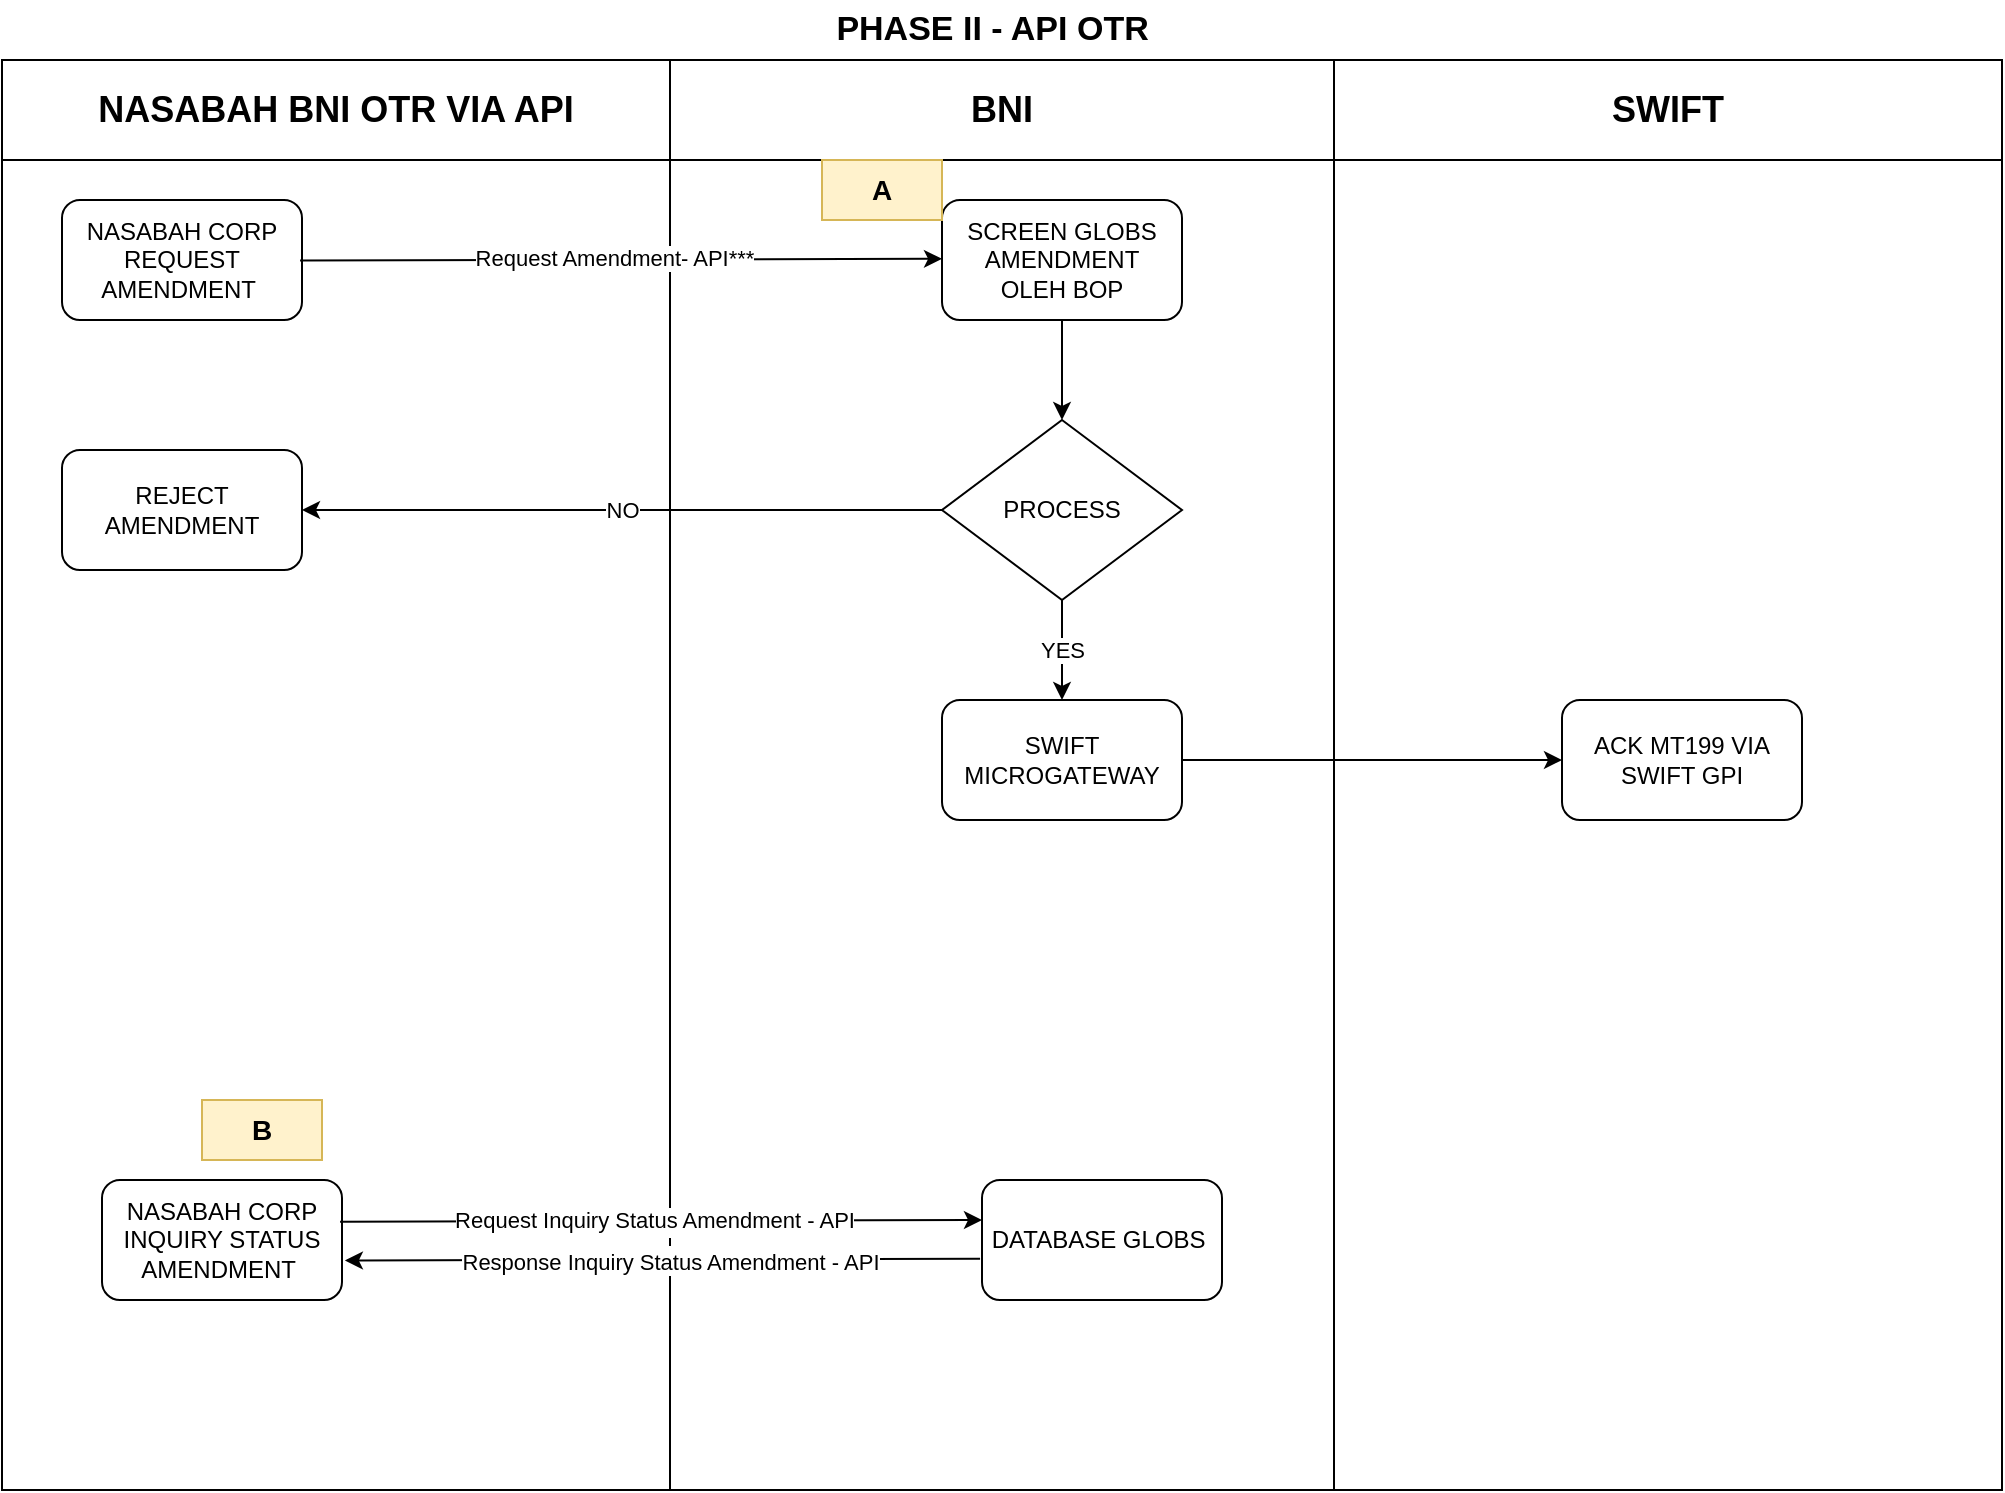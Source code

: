 <mxfile version="21.7.2" type="github" pages="3">
  <diagram name="PHASE II - Amendment" id="E37tBvJ80JCpPtoq74Aa">
    <mxGraphModel dx="1354" dy="615" grid="1" gridSize="10" guides="1" tooltips="1" connect="1" arrows="1" fold="1" page="1" pageScale="1" pageWidth="1100" pageHeight="850" math="0" shadow="0">
      <root>
        <mxCell id="0" />
        <mxCell id="1" parent="0" />
        <mxCell id="RbiX2F6qqKsrs33V3Rfr-31" value="" style="shape=table;startSize=0;container=1;collapsible=0;childLayout=tableLayout;" parent="1" vertex="1">
          <mxGeometry x="40" y="30" width="1000" height="715" as="geometry" />
        </mxCell>
        <mxCell id="RbiX2F6qqKsrs33V3Rfr-32" value="" style="shape=tableRow;horizontal=0;startSize=0;swimlaneHead=0;swimlaneBody=0;strokeColor=inherit;top=0;left=0;bottom=0;right=0;collapsible=0;dropTarget=0;fillColor=none;points=[[0,0.5],[1,0.5]];portConstraint=eastwest;" parent="RbiX2F6qqKsrs33V3Rfr-31" vertex="1">
          <mxGeometry width="1000" height="50" as="geometry" />
        </mxCell>
        <mxCell id="RbiX2F6qqKsrs33V3Rfr-33" value="NASABAH BNI OTR VIA API" style="shape=partialRectangle;html=1;whiteSpace=wrap;connectable=0;strokeColor=inherit;overflow=hidden;fillColor=none;top=0;left=0;bottom=0;right=0;pointerEvents=1;fontSize=18;fontStyle=1" parent="RbiX2F6qqKsrs33V3Rfr-32" vertex="1">
          <mxGeometry width="334" height="50" as="geometry">
            <mxRectangle width="334" height="50" as="alternateBounds" />
          </mxGeometry>
        </mxCell>
        <mxCell id="RbiX2F6qqKsrs33V3Rfr-34" value="BNI" style="shape=partialRectangle;html=1;whiteSpace=wrap;connectable=0;strokeColor=inherit;overflow=hidden;fillColor=none;top=0;left=0;bottom=0;right=0;pointerEvents=1;fontSize=18;fontStyle=1" parent="RbiX2F6qqKsrs33V3Rfr-32" vertex="1">
          <mxGeometry x="334" width="332" height="50" as="geometry">
            <mxRectangle width="332" height="50" as="alternateBounds" />
          </mxGeometry>
        </mxCell>
        <mxCell id="RbiX2F6qqKsrs33V3Rfr-35" value="SWIFT" style="shape=partialRectangle;html=1;whiteSpace=wrap;connectable=0;strokeColor=inherit;overflow=hidden;fillColor=none;top=0;left=0;bottom=0;right=0;pointerEvents=1;fontSize=18;fontStyle=1" parent="RbiX2F6qqKsrs33V3Rfr-32" vertex="1">
          <mxGeometry x="666" width="334" height="50" as="geometry">
            <mxRectangle width="334" height="50" as="alternateBounds" />
          </mxGeometry>
        </mxCell>
        <mxCell id="RbiX2F6qqKsrs33V3Rfr-36" value="" style="shape=tableRow;horizontal=0;startSize=0;swimlaneHead=0;swimlaneBody=0;strokeColor=inherit;top=0;left=0;bottom=0;right=0;collapsible=0;dropTarget=0;fillColor=none;points=[[0,0.5],[1,0.5]];portConstraint=eastwest;" parent="RbiX2F6qqKsrs33V3Rfr-31" vertex="1">
          <mxGeometry y="50" width="1000" height="665" as="geometry" />
        </mxCell>
        <mxCell id="RbiX2F6qqKsrs33V3Rfr-37" value="" style="shape=partialRectangle;html=1;whiteSpace=wrap;connectable=0;strokeColor=inherit;overflow=hidden;fillColor=none;top=0;left=0;bottom=0;right=0;pointerEvents=1;" parent="RbiX2F6qqKsrs33V3Rfr-36" vertex="1">
          <mxGeometry width="334" height="665" as="geometry">
            <mxRectangle width="334" height="665" as="alternateBounds" />
          </mxGeometry>
        </mxCell>
        <mxCell id="RbiX2F6qqKsrs33V3Rfr-38" value="" style="shape=partialRectangle;html=1;whiteSpace=wrap;connectable=0;strokeColor=inherit;overflow=hidden;fillColor=none;top=0;left=0;bottom=0;right=0;pointerEvents=1;" parent="RbiX2F6qqKsrs33V3Rfr-36" vertex="1">
          <mxGeometry x="334" width="332" height="665" as="geometry">
            <mxRectangle width="332" height="665" as="alternateBounds" />
          </mxGeometry>
        </mxCell>
        <mxCell id="RbiX2F6qqKsrs33V3Rfr-39" value="" style="shape=partialRectangle;html=1;whiteSpace=wrap;connectable=0;strokeColor=inherit;overflow=hidden;fillColor=none;top=0;left=0;bottom=0;right=0;pointerEvents=1;" parent="RbiX2F6qqKsrs33V3Rfr-36" vertex="1">
          <mxGeometry x="666" width="334" height="665" as="geometry">
            <mxRectangle width="334" height="665" as="alternateBounds" />
          </mxGeometry>
        </mxCell>
        <mxCell id="RbiX2F6qqKsrs33V3Rfr-40" value="&lt;font style=&quot;font-size: 17px;&quot;&gt;&lt;b&gt;PHASE II - API OTR&amp;nbsp;&amp;nbsp;&lt;/b&gt;&lt;/font&gt;" style="text;html=1;strokeColor=none;fillColor=none;align=center;verticalAlign=middle;whiteSpace=wrap;rounded=0;" parent="1" vertex="1">
          <mxGeometry x="50" width="980" height="30" as="geometry" />
        </mxCell>
        <mxCell id="RbiX2F6qqKsrs33V3Rfr-41" value="NASABAH CORP REQUEST AMENDMENT&amp;nbsp;" style="rounded=1;whiteSpace=wrap;html=1;" parent="1" vertex="1">
          <mxGeometry x="70" y="100" width="120" height="60" as="geometry" />
        </mxCell>
        <mxCell id="RbiX2F6qqKsrs33V3Rfr-42" value="SCREEN GLOBS AMENDMENT&lt;br&gt;OLEH BOP" style="rounded=1;whiteSpace=wrap;html=1;" parent="1" vertex="1">
          <mxGeometry x="510" y="100" width="120" height="60" as="geometry" />
        </mxCell>
        <mxCell id="RbiX2F6qqKsrs33V3Rfr-43" value="SWIFT MICROGATEWAY" style="rounded=1;whiteSpace=wrap;html=1;" parent="1" vertex="1">
          <mxGeometry x="510" y="350" width="120" height="60" as="geometry" />
        </mxCell>
        <mxCell id="RbiX2F6qqKsrs33V3Rfr-51" value="" style="endArrow=classic;html=1;rounded=0;exitX=1.011;exitY=0.353;exitDx=0;exitDy=0;exitPerimeter=0;entryX=0.019;entryY=0.338;entryDx=0;entryDy=0;entryPerimeter=0;" parent="1" edge="1">
          <mxGeometry relative="1" as="geometry">
            <mxPoint x="189.04" y="130.31" as="sourcePoint" />
            <mxPoint x="510" y="129.41" as="targetPoint" />
            <Array as="points" />
          </mxGeometry>
        </mxCell>
        <mxCell id="RbiX2F6qqKsrs33V3Rfr-52" value="Label" style="edgeLabel;resizable=0;html=1;align=center;verticalAlign=middle;" parent="RbiX2F6qqKsrs33V3Rfr-51" connectable="0" vertex="1">
          <mxGeometry relative="1" as="geometry" />
        </mxCell>
        <mxCell id="RbiX2F6qqKsrs33V3Rfr-54" value="Text" style="edgeLabel;html=1;align=center;verticalAlign=middle;resizable=0;points=[];" parent="RbiX2F6qqKsrs33V3Rfr-51" vertex="1" connectable="0">
          <mxGeometry x="-0.037" relative="1" as="geometry">
            <mxPoint as="offset" />
          </mxGeometry>
        </mxCell>
        <mxCell id="RbiX2F6qqKsrs33V3Rfr-55" value="Text" style="edgeLabel;html=1;align=center;verticalAlign=middle;resizable=0;points=[];" parent="RbiX2F6qqKsrs33V3Rfr-51" vertex="1" connectable="0">
          <mxGeometry x="0.012" y="-1" relative="1" as="geometry">
            <mxPoint as="offset" />
          </mxGeometry>
        </mxCell>
        <mxCell id="RbiX2F6qqKsrs33V3Rfr-56" value="Request Amendment- API***" style="edgeLabel;html=1;align=center;verticalAlign=middle;resizable=0;points=[];" parent="RbiX2F6qqKsrs33V3Rfr-51" vertex="1" connectable="0">
          <mxGeometry x="-0.023" y="1" relative="1" as="geometry">
            <mxPoint as="offset" />
          </mxGeometry>
        </mxCell>
        <mxCell id="RbiX2F6qqKsrs33V3Rfr-64" value="&lt;span style=&quot;font-size: 14px;&quot;&gt;&lt;b&gt;A&lt;/b&gt;&lt;/span&gt;" style="text;html=1;strokeColor=#d6b656;fillColor=#fff2cc;align=center;verticalAlign=middle;whiteSpace=wrap;rounded=0;" parent="1" vertex="1">
          <mxGeometry x="450" y="80" width="60" height="30" as="geometry" />
        </mxCell>
        <mxCell id="RbiX2F6qqKsrs33V3Rfr-68" value="PROCESS" style="rhombus;whiteSpace=wrap;html=1;" parent="1" vertex="1">
          <mxGeometry x="510" y="210" width="120" height="90" as="geometry" />
        </mxCell>
        <mxCell id="RbiX2F6qqKsrs33V3Rfr-69" value="" style="endArrow=classic;html=1;rounded=0;entryX=0.5;entryY=0;entryDx=0;entryDy=0;exitX=0.5;exitY=1;exitDx=0;exitDy=0;" parent="1" source="RbiX2F6qqKsrs33V3Rfr-68" target="RbiX2F6qqKsrs33V3Rfr-43" edge="1">
          <mxGeometry relative="1" as="geometry">
            <mxPoint x="590" y="304.33" as="sourcePoint" />
            <mxPoint x="820" y="304" as="targetPoint" />
            <Array as="points" />
          </mxGeometry>
        </mxCell>
        <mxCell id="RbiX2F6qqKsrs33V3Rfr-70" value="YES" style="edgeLabel;resizable=0;html=1;align=center;verticalAlign=middle;" parent="RbiX2F6qqKsrs33V3Rfr-69" connectable="0" vertex="1">
          <mxGeometry relative="1" as="geometry" />
        </mxCell>
        <mxCell id="RbiX2F6qqKsrs33V3Rfr-83" value="" style="endArrow=classic;html=1;rounded=0;exitX=0;exitY=0.5;exitDx=0;exitDy=0;entryX=1;entryY=0.5;entryDx=0;entryDy=0;" parent="1" source="RbiX2F6qqKsrs33V3Rfr-68" target="S_mutfXBNxF42AaG2iaD-13" edge="1">
          <mxGeometry relative="1" as="geometry">
            <mxPoint x="370" y="360" as="sourcePoint" />
            <mxPoint x="450" y="245" as="targetPoint" />
          </mxGeometry>
        </mxCell>
        <mxCell id="RbiX2F6qqKsrs33V3Rfr-84" value="NO" style="edgeLabel;resizable=0;html=1;align=center;verticalAlign=middle;" parent="RbiX2F6qqKsrs33V3Rfr-83" connectable="0" vertex="1">
          <mxGeometry relative="1" as="geometry" />
        </mxCell>
        <mxCell id="S_mutfXBNxF42AaG2iaD-1" value="" style="endArrow=classic;html=1;rounded=0;exitX=0.5;exitY=1;exitDx=0;exitDy=0;" parent="1" source="RbiX2F6qqKsrs33V3Rfr-42" target="RbiX2F6qqKsrs33V3Rfr-68" edge="1">
          <mxGeometry width="50" height="50" relative="1" as="geometry">
            <mxPoint x="520" y="340" as="sourcePoint" />
            <mxPoint x="570" y="290" as="targetPoint" />
          </mxGeometry>
        </mxCell>
        <mxCell id="S_mutfXBNxF42AaG2iaD-7" value="ACK MT199 VIA SWIFT GPI" style="rounded=1;whiteSpace=wrap;html=1;" parent="1" vertex="1">
          <mxGeometry x="820" y="350" width="120" height="60" as="geometry" />
        </mxCell>
        <mxCell id="S_mutfXBNxF42AaG2iaD-10" value="" style="endArrow=classic;html=1;rounded=0;entryX=0;entryY=0.5;entryDx=0;entryDy=0;exitX=1;exitY=0.5;exitDx=0;exitDy=0;" parent="1" source="RbiX2F6qqKsrs33V3Rfr-43" target="S_mutfXBNxF42AaG2iaD-7" edge="1">
          <mxGeometry width="50" height="50" relative="1" as="geometry">
            <mxPoint x="620" y="270" as="sourcePoint" />
            <mxPoint x="670" y="220" as="targetPoint" />
          </mxGeometry>
        </mxCell>
        <mxCell id="S_mutfXBNxF42AaG2iaD-13" value="REJECT AMENDMENT" style="rounded=1;whiteSpace=wrap;html=1;" parent="1" vertex="1">
          <mxGeometry x="70" y="225" width="120" height="60" as="geometry" />
        </mxCell>
        <mxCell id="Ws4EqeDZlsdkjXUW4dSc-1" value="NASABAH CORP INQUIRY STATUS AMENDMENT&amp;nbsp;" style="rounded=1;whiteSpace=wrap;html=1;" parent="1" vertex="1">
          <mxGeometry x="90" y="590" width="120" height="60" as="geometry" />
        </mxCell>
        <mxCell id="Ws4EqeDZlsdkjXUW4dSc-2" value="DATABASE GLOBS&amp;nbsp;" style="rounded=1;whiteSpace=wrap;html=1;" parent="1" vertex="1">
          <mxGeometry x="530" y="590" width="120" height="60" as="geometry" />
        </mxCell>
        <mxCell id="Ws4EqeDZlsdkjXUW4dSc-3" value="" style="endArrow=classic;html=1;rounded=0;exitX=1.011;exitY=0.353;exitDx=0;exitDy=0;exitPerimeter=0;entryX=0.019;entryY=0.338;entryDx=0;entryDy=0;entryPerimeter=0;" parent="1" edge="1">
          <mxGeometry relative="1" as="geometry">
            <mxPoint x="209.04" y="610.9" as="sourcePoint" />
            <mxPoint x="530" y="610" as="targetPoint" />
            <Array as="points" />
          </mxGeometry>
        </mxCell>
        <mxCell id="Ws4EqeDZlsdkjXUW4dSc-4" value="Label" style="edgeLabel;resizable=0;html=1;align=center;verticalAlign=middle;" parent="Ws4EqeDZlsdkjXUW4dSc-3" connectable="0" vertex="1">
          <mxGeometry relative="1" as="geometry" />
        </mxCell>
        <mxCell id="Ws4EqeDZlsdkjXUW4dSc-5" value="Text" style="edgeLabel;html=1;align=center;verticalAlign=middle;resizable=0;points=[];" parent="Ws4EqeDZlsdkjXUW4dSc-3" vertex="1" connectable="0">
          <mxGeometry x="-0.037" relative="1" as="geometry">
            <mxPoint as="offset" />
          </mxGeometry>
        </mxCell>
        <mxCell id="Ws4EqeDZlsdkjXUW4dSc-6" value="Text" style="edgeLabel;html=1;align=center;verticalAlign=middle;resizable=0;points=[];" parent="Ws4EqeDZlsdkjXUW4dSc-3" vertex="1" connectable="0">
          <mxGeometry x="0.012" y="-1" relative="1" as="geometry">
            <mxPoint as="offset" />
          </mxGeometry>
        </mxCell>
        <mxCell id="Ws4EqeDZlsdkjXUW4dSc-7" value="Request Inquiry Status Amendment - API" style="edgeLabel;html=1;align=center;verticalAlign=middle;resizable=0;points=[];" parent="Ws4EqeDZlsdkjXUW4dSc-3" vertex="1" connectable="0">
          <mxGeometry x="-0.023" y="1" relative="1" as="geometry">
            <mxPoint as="offset" />
          </mxGeometry>
        </mxCell>
        <mxCell id="Ws4EqeDZlsdkjXUW4dSc-8" value="" style="endArrow=classic;html=1;rounded=0;entryX=1.012;entryY=0.671;entryDx=0;entryDy=0;entryPerimeter=0;exitX=-0.008;exitY=0.656;exitDx=0;exitDy=0;exitPerimeter=0;" parent="1" source="Ws4EqeDZlsdkjXUW4dSc-2" target="Ws4EqeDZlsdkjXUW4dSc-1" edge="1">
          <mxGeometry relative="1" as="geometry">
            <mxPoint x="291.63" y="680.9" as="sourcePoint" />
            <mxPoint x="230.001" y="630" as="targetPoint" />
            <Array as="points" />
          </mxGeometry>
        </mxCell>
        <mxCell id="Ws4EqeDZlsdkjXUW4dSc-9" value="Label" style="edgeLabel;resizable=0;html=1;align=center;verticalAlign=middle;" parent="Ws4EqeDZlsdkjXUW4dSc-8" connectable="0" vertex="1">
          <mxGeometry relative="1" as="geometry" />
        </mxCell>
        <mxCell id="Ws4EqeDZlsdkjXUW4dSc-10" value="Text" style="edgeLabel;html=1;align=center;verticalAlign=middle;resizable=0;points=[];" parent="Ws4EqeDZlsdkjXUW4dSc-8" vertex="1" connectable="0">
          <mxGeometry x="-0.037" relative="1" as="geometry">
            <mxPoint as="offset" />
          </mxGeometry>
        </mxCell>
        <mxCell id="Ws4EqeDZlsdkjXUW4dSc-11" value="Text" style="edgeLabel;html=1;align=center;verticalAlign=middle;resizable=0;points=[];" parent="Ws4EqeDZlsdkjXUW4dSc-8" vertex="1" connectable="0">
          <mxGeometry x="0.012" y="-1" relative="1" as="geometry">
            <mxPoint as="offset" />
          </mxGeometry>
        </mxCell>
        <mxCell id="Ws4EqeDZlsdkjXUW4dSc-12" value="Response Inquiry Status Amendment - API" style="edgeLabel;html=1;align=center;verticalAlign=middle;resizable=0;points=[];" parent="Ws4EqeDZlsdkjXUW4dSc-8" vertex="1" connectable="0">
          <mxGeometry x="-0.023" y="1" relative="1" as="geometry">
            <mxPoint as="offset" />
          </mxGeometry>
        </mxCell>
        <mxCell id="Ws4EqeDZlsdkjXUW4dSc-13" value="&lt;span style=&quot;font-size: 14px;&quot;&gt;&lt;b&gt;B&lt;/b&gt;&lt;/span&gt;" style="text;html=1;strokeColor=#d6b656;fillColor=#fff2cc;align=center;verticalAlign=middle;whiteSpace=wrap;rounded=0;" parent="1" vertex="1">
          <mxGeometry x="140" y="550" width="60" height="30" as="geometry" />
        </mxCell>
      </root>
    </mxGraphModel>
  </diagram>
  <diagram name="PHASE II - Cancelation" id="diRAXvVtPNIEN93AYi85">
    <mxGraphModel dx="1354" dy="615" grid="1" gridSize="10" guides="1" tooltips="1" connect="1" arrows="1" fold="1" page="1" pageScale="1" pageWidth="1100" pageHeight="850" math="0" shadow="0">
      <root>
        <mxCell id="UCY0ofVIvu5piIMPw4mm-0" />
        <mxCell id="UCY0ofVIvu5piIMPw4mm-1" parent="UCY0ofVIvu5piIMPw4mm-0" />
        <mxCell id="UCY0ofVIvu5piIMPw4mm-2" value="" style="shape=table;startSize=0;container=1;collapsible=0;childLayout=tableLayout;" parent="UCY0ofVIvu5piIMPw4mm-1" vertex="1">
          <mxGeometry x="40" y="30" width="1000" height="715" as="geometry" />
        </mxCell>
        <mxCell id="UCY0ofVIvu5piIMPw4mm-3" value="" style="shape=tableRow;horizontal=0;startSize=0;swimlaneHead=0;swimlaneBody=0;strokeColor=inherit;top=0;left=0;bottom=0;right=0;collapsible=0;dropTarget=0;fillColor=none;points=[[0,0.5],[1,0.5]];portConstraint=eastwest;" parent="UCY0ofVIvu5piIMPw4mm-2" vertex="1">
          <mxGeometry width="1000" height="50" as="geometry" />
        </mxCell>
        <mxCell id="UCY0ofVIvu5piIMPw4mm-4" value="NASABAH BNI OTR VIA API" style="shape=partialRectangle;html=1;whiteSpace=wrap;connectable=0;strokeColor=inherit;overflow=hidden;fillColor=none;top=0;left=0;bottom=0;right=0;pointerEvents=1;fontSize=18;fontStyle=1" parent="UCY0ofVIvu5piIMPw4mm-3" vertex="1">
          <mxGeometry width="334" height="50" as="geometry">
            <mxRectangle width="334" height="50" as="alternateBounds" />
          </mxGeometry>
        </mxCell>
        <mxCell id="UCY0ofVIvu5piIMPw4mm-5" value="BNI" style="shape=partialRectangle;html=1;whiteSpace=wrap;connectable=0;strokeColor=inherit;overflow=hidden;fillColor=none;top=0;left=0;bottom=0;right=0;pointerEvents=1;fontSize=18;fontStyle=1" parent="UCY0ofVIvu5piIMPw4mm-3" vertex="1">
          <mxGeometry x="334" width="332" height="50" as="geometry">
            <mxRectangle width="332" height="50" as="alternateBounds" />
          </mxGeometry>
        </mxCell>
        <mxCell id="UCY0ofVIvu5piIMPw4mm-6" value="SWIFT" style="shape=partialRectangle;html=1;whiteSpace=wrap;connectable=0;strokeColor=inherit;overflow=hidden;fillColor=none;top=0;left=0;bottom=0;right=0;pointerEvents=1;fontSize=18;fontStyle=1" parent="UCY0ofVIvu5piIMPw4mm-3" vertex="1">
          <mxGeometry x="666" width="334" height="50" as="geometry">
            <mxRectangle width="334" height="50" as="alternateBounds" />
          </mxGeometry>
        </mxCell>
        <mxCell id="UCY0ofVIvu5piIMPw4mm-7" value="" style="shape=tableRow;horizontal=0;startSize=0;swimlaneHead=0;swimlaneBody=0;strokeColor=inherit;top=0;left=0;bottom=0;right=0;collapsible=0;dropTarget=0;fillColor=none;points=[[0,0.5],[1,0.5]];portConstraint=eastwest;" parent="UCY0ofVIvu5piIMPw4mm-2" vertex="1">
          <mxGeometry y="50" width="1000" height="665" as="geometry" />
        </mxCell>
        <mxCell id="UCY0ofVIvu5piIMPw4mm-8" value="" style="shape=partialRectangle;html=1;whiteSpace=wrap;connectable=0;strokeColor=inherit;overflow=hidden;fillColor=none;top=0;left=0;bottom=0;right=0;pointerEvents=1;" parent="UCY0ofVIvu5piIMPw4mm-7" vertex="1">
          <mxGeometry width="334" height="665" as="geometry">
            <mxRectangle width="334" height="665" as="alternateBounds" />
          </mxGeometry>
        </mxCell>
        <mxCell id="UCY0ofVIvu5piIMPw4mm-9" value="" style="shape=partialRectangle;html=1;whiteSpace=wrap;connectable=0;strokeColor=inherit;overflow=hidden;fillColor=none;top=0;left=0;bottom=0;right=0;pointerEvents=1;" parent="UCY0ofVIvu5piIMPw4mm-7" vertex="1">
          <mxGeometry x="334" width="332" height="665" as="geometry">
            <mxRectangle width="332" height="665" as="alternateBounds" />
          </mxGeometry>
        </mxCell>
        <mxCell id="UCY0ofVIvu5piIMPw4mm-10" value="" style="shape=partialRectangle;html=1;whiteSpace=wrap;connectable=0;strokeColor=inherit;overflow=hidden;fillColor=none;top=0;left=0;bottom=0;right=0;pointerEvents=1;" parent="UCY0ofVIvu5piIMPw4mm-7" vertex="1">
          <mxGeometry x="666" width="334" height="665" as="geometry">
            <mxRectangle width="334" height="665" as="alternateBounds" />
          </mxGeometry>
        </mxCell>
        <mxCell id="UCY0ofVIvu5piIMPw4mm-11" value="&lt;font style=&quot;font-size: 17px;&quot;&gt;&lt;b&gt;PHASE II - API OTR CANCELATION&amp;nbsp;&lt;/b&gt;&lt;/font&gt;" style="text;html=1;strokeColor=none;fillColor=none;align=center;verticalAlign=middle;whiteSpace=wrap;rounded=0;" parent="UCY0ofVIvu5piIMPw4mm-1" vertex="1">
          <mxGeometry x="50" width="980" height="30" as="geometry" />
        </mxCell>
        <mxCell id="UCY0ofVIvu5piIMPw4mm-12" value="NASABAH CORP REQUEST CANCELATION" style="rounded=1;whiteSpace=wrap;html=1;" parent="UCY0ofVIvu5piIMPw4mm-1" vertex="1">
          <mxGeometry x="70" y="100" width="120" height="60" as="geometry" />
        </mxCell>
        <mxCell id="UCY0ofVIvu5piIMPw4mm-13" value="SCREEN GLOBS CANCELATION&lt;br&gt;OLEH BOP" style="rounded=1;whiteSpace=wrap;html=1;" parent="UCY0ofVIvu5piIMPw4mm-1" vertex="1">
          <mxGeometry x="510" y="100" width="120" height="60" as="geometry" />
        </mxCell>
        <mxCell id="UCY0ofVIvu5piIMPw4mm-14" value="SWIFT MICROGATEWAY" style="rounded=1;whiteSpace=wrap;html=1;" parent="UCY0ofVIvu5piIMPw4mm-1" vertex="1">
          <mxGeometry x="510" y="350" width="120" height="60" as="geometry" />
        </mxCell>
        <mxCell id="UCY0ofVIvu5piIMPw4mm-15" value="" style="endArrow=classic;html=1;rounded=0;exitX=1.011;exitY=0.353;exitDx=0;exitDy=0;exitPerimeter=0;entryX=0.019;entryY=0.338;entryDx=0;entryDy=0;entryPerimeter=0;" parent="UCY0ofVIvu5piIMPw4mm-1" edge="1">
          <mxGeometry relative="1" as="geometry">
            <mxPoint x="189.04" y="130.31" as="sourcePoint" />
            <mxPoint x="510" y="129.41" as="targetPoint" />
            <Array as="points" />
          </mxGeometry>
        </mxCell>
        <mxCell id="UCY0ofVIvu5piIMPw4mm-16" value="Label" style="edgeLabel;resizable=0;html=1;align=center;verticalAlign=middle;" parent="UCY0ofVIvu5piIMPw4mm-15" connectable="0" vertex="1">
          <mxGeometry relative="1" as="geometry" />
        </mxCell>
        <mxCell id="UCY0ofVIvu5piIMPw4mm-17" value="Text" style="edgeLabel;html=1;align=center;verticalAlign=middle;resizable=0;points=[];" parent="UCY0ofVIvu5piIMPw4mm-15" vertex="1" connectable="0">
          <mxGeometry x="-0.037" relative="1" as="geometry">
            <mxPoint as="offset" />
          </mxGeometry>
        </mxCell>
        <mxCell id="UCY0ofVIvu5piIMPw4mm-18" value="Text" style="edgeLabel;html=1;align=center;verticalAlign=middle;resizable=0;points=[];" parent="UCY0ofVIvu5piIMPw4mm-15" vertex="1" connectable="0">
          <mxGeometry x="0.012" y="-1" relative="1" as="geometry">
            <mxPoint as="offset" />
          </mxGeometry>
        </mxCell>
        <mxCell id="UCY0ofVIvu5piIMPw4mm-19" value="Request Cancelation- API***" style="edgeLabel;html=1;align=center;verticalAlign=middle;resizable=0;points=[];" parent="UCY0ofVIvu5piIMPw4mm-15" vertex="1" connectable="0">
          <mxGeometry x="-0.023" y="1" relative="1" as="geometry">
            <mxPoint as="offset" />
          </mxGeometry>
        </mxCell>
        <mxCell id="UCY0ofVIvu5piIMPw4mm-20" value="&lt;span style=&quot;font-size: 14px;&quot;&gt;&lt;b&gt;A&lt;/b&gt;&lt;/span&gt;" style="text;html=1;strokeColor=#d6b656;fillColor=#fff2cc;align=center;verticalAlign=middle;whiteSpace=wrap;rounded=0;" parent="UCY0ofVIvu5piIMPw4mm-1" vertex="1">
          <mxGeometry x="450" y="80" width="60" height="30" as="geometry" />
        </mxCell>
        <mxCell id="UCY0ofVIvu5piIMPw4mm-21" value="PROCESS" style="rhombus;whiteSpace=wrap;html=1;" parent="UCY0ofVIvu5piIMPw4mm-1" vertex="1">
          <mxGeometry x="510" y="210" width="120" height="90" as="geometry" />
        </mxCell>
        <mxCell id="UCY0ofVIvu5piIMPw4mm-22" value="" style="endArrow=classic;html=1;rounded=0;entryX=0.5;entryY=0;entryDx=0;entryDy=0;exitX=0.5;exitY=1;exitDx=0;exitDy=0;" parent="UCY0ofVIvu5piIMPw4mm-1" source="UCY0ofVIvu5piIMPw4mm-21" target="UCY0ofVIvu5piIMPw4mm-14" edge="1">
          <mxGeometry relative="1" as="geometry">
            <mxPoint x="590" y="304.33" as="sourcePoint" />
            <mxPoint x="820" y="304" as="targetPoint" />
            <Array as="points" />
          </mxGeometry>
        </mxCell>
        <mxCell id="UCY0ofVIvu5piIMPw4mm-23" value="YES" style="edgeLabel;resizable=0;html=1;align=center;verticalAlign=middle;" parent="UCY0ofVIvu5piIMPw4mm-22" connectable="0" vertex="1">
          <mxGeometry relative="1" as="geometry" />
        </mxCell>
        <mxCell id="UCY0ofVIvu5piIMPw4mm-24" value="" style="endArrow=classic;html=1;rounded=0;exitX=0;exitY=0.5;exitDx=0;exitDy=0;entryX=1;entryY=0.5;entryDx=0;entryDy=0;" parent="UCY0ofVIvu5piIMPw4mm-1" source="UCY0ofVIvu5piIMPw4mm-21" target="UCY0ofVIvu5piIMPw4mm-29" edge="1">
          <mxGeometry relative="1" as="geometry">
            <mxPoint x="370" y="360" as="sourcePoint" />
            <mxPoint x="450" y="245" as="targetPoint" />
          </mxGeometry>
        </mxCell>
        <mxCell id="UCY0ofVIvu5piIMPw4mm-25" value="NO" style="edgeLabel;resizable=0;html=1;align=center;verticalAlign=middle;" parent="UCY0ofVIvu5piIMPw4mm-24" connectable="0" vertex="1">
          <mxGeometry relative="1" as="geometry" />
        </mxCell>
        <mxCell id="UCY0ofVIvu5piIMPw4mm-26" value="" style="endArrow=classic;html=1;rounded=0;exitX=0.5;exitY=1;exitDx=0;exitDy=0;" parent="UCY0ofVIvu5piIMPw4mm-1" source="UCY0ofVIvu5piIMPw4mm-13" target="UCY0ofVIvu5piIMPw4mm-21" edge="1">
          <mxGeometry width="50" height="50" relative="1" as="geometry">
            <mxPoint x="520" y="340" as="sourcePoint" />
            <mxPoint x="570" y="290" as="targetPoint" />
          </mxGeometry>
        </mxCell>
        <mxCell id="UCY0ofVIvu5piIMPw4mm-27" value="ACK MT192 VIA SWIFT GPI" style="rounded=1;whiteSpace=wrap;html=1;" parent="UCY0ofVIvu5piIMPw4mm-1" vertex="1">
          <mxGeometry x="890" y="350" width="120" height="60" as="geometry" />
        </mxCell>
        <mxCell id="UCY0ofVIvu5piIMPw4mm-28" value="" style="endArrow=classic;html=1;rounded=0;entryX=0;entryY=0.5;entryDx=0;entryDy=0;exitX=1;exitY=0.5;exitDx=0;exitDy=0;" parent="UCY0ofVIvu5piIMPw4mm-1" source="UCY0ofVIvu5piIMPw4mm-14" target="UCY0ofVIvu5piIMPw4mm-27" edge="1">
          <mxGeometry width="50" height="50" relative="1" as="geometry">
            <mxPoint x="620" y="270" as="sourcePoint" />
            <mxPoint x="670" y="220" as="targetPoint" />
          </mxGeometry>
        </mxCell>
        <mxCell id="UCY0ofVIvu5piIMPw4mm-29" value="REJECT CANCELATION" style="rounded=1;whiteSpace=wrap;html=1;" parent="UCY0ofVIvu5piIMPw4mm-1" vertex="1">
          <mxGeometry x="70" y="225" width="120" height="60" as="geometry" />
        </mxCell>
        <mxCell id="UCY0ofVIvu5piIMPw4mm-30" value="NASABAH CORP INQUIRY STATUS CANCELATION" style="rounded=1;whiteSpace=wrap;html=1;" parent="UCY0ofVIvu5piIMPw4mm-1" vertex="1">
          <mxGeometry x="90" y="640" width="120" height="60" as="geometry" />
        </mxCell>
        <mxCell id="UCY0ofVIvu5piIMPw4mm-31" value="SCREEN STOP &amp;amp; RECALL GLOBS&amp;nbsp;" style="rounded=1;whiteSpace=wrap;html=1;" parent="UCY0ofVIvu5piIMPw4mm-1" vertex="1">
          <mxGeometry x="510" y="520" width="120" height="60" as="geometry" />
        </mxCell>
        <mxCell id="UCY0ofVIvu5piIMPw4mm-32" value="" style="endArrow=classic;html=1;rounded=0;exitX=1.011;exitY=0.353;exitDx=0;exitDy=0;exitPerimeter=0;" parent="UCY0ofVIvu5piIMPw4mm-1" edge="1">
          <mxGeometry relative="1" as="geometry">
            <mxPoint x="210.0" y="660.9" as="sourcePoint" />
            <mxPoint x="510" y="660" as="targetPoint" />
            <Array as="points" />
          </mxGeometry>
        </mxCell>
        <mxCell id="UCY0ofVIvu5piIMPw4mm-33" value="Label" style="edgeLabel;resizable=0;html=1;align=center;verticalAlign=middle;" parent="UCY0ofVIvu5piIMPw4mm-32" connectable="0" vertex="1">
          <mxGeometry relative="1" as="geometry" />
        </mxCell>
        <mxCell id="UCY0ofVIvu5piIMPw4mm-34" value="Text" style="edgeLabel;html=1;align=center;verticalAlign=middle;resizable=0;points=[];" parent="UCY0ofVIvu5piIMPw4mm-32" vertex="1" connectable="0">
          <mxGeometry x="-0.037" relative="1" as="geometry">
            <mxPoint as="offset" />
          </mxGeometry>
        </mxCell>
        <mxCell id="UCY0ofVIvu5piIMPw4mm-35" value="Text" style="edgeLabel;html=1;align=center;verticalAlign=middle;resizable=0;points=[];" parent="UCY0ofVIvu5piIMPw4mm-32" vertex="1" connectable="0">
          <mxGeometry x="0.012" y="-1" relative="1" as="geometry">
            <mxPoint as="offset" />
          </mxGeometry>
        </mxCell>
        <mxCell id="UCY0ofVIvu5piIMPw4mm-36" value="Request Inquiry Status Cancelation- API" style="edgeLabel;html=1;align=center;verticalAlign=middle;resizable=0;points=[];" parent="UCY0ofVIvu5piIMPw4mm-32" vertex="1" connectable="0">
          <mxGeometry x="-0.023" y="1" relative="1" as="geometry">
            <mxPoint as="offset" />
          </mxGeometry>
        </mxCell>
        <mxCell id="UCY0ofVIvu5piIMPw4mm-37" value="" style="endArrow=classic;html=1;rounded=0;entryX=1.012;entryY=0.671;entryDx=0;entryDy=0;entryPerimeter=0;exitX=0;exitY=0.75;exitDx=0;exitDy=0;" parent="UCY0ofVIvu5piIMPw4mm-1" source="25XeUp42CFBaJ8-KrV_G-6" target="UCY0ofVIvu5piIMPw4mm-30" edge="1">
          <mxGeometry relative="1" as="geometry">
            <mxPoint x="291.63" y="680.9" as="sourcePoint" />
            <mxPoint x="230.001" y="630" as="targetPoint" />
            <Array as="points" />
          </mxGeometry>
        </mxCell>
        <mxCell id="UCY0ofVIvu5piIMPw4mm-38" value="Label" style="edgeLabel;resizable=0;html=1;align=center;verticalAlign=middle;" parent="UCY0ofVIvu5piIMPw4mm-37" connectable="0" vertex="1">
          <mxGeometry relative="1" as="geometry" />
        </mxCell>
        <mxCell id="UCY0ofVIvu5piIMPw4mm-39" value="Text" style="edgeLabel;html=1;align=center;verticalAlign=middle;resizable=0;points=[];" parent="UCY0ofVIvu5piIMPw4mm-37" vertex="1" connectable="0">
          <mxGeometry x="-0.037" relative="1" as="geometry">
            <mxPoint as="offset" />
          </mxGeometry>
        </mxCell>
        <mxCell id="UCY0ofVIvu5piIMPw4mm-40" value="Text" style="edgeLabel;html=1;align=center;verticalAlign=middle;resizable=0;points=[];" parent="UCY0ofVIvu5piIMPw4mm-37" vertex="1" connectable="0">
          <mxGeometry x="0.012" y="-1" relative="1" as="geometry">
            <mxPoint as="offset" />
          </mxGeometry>
        </mxCell>
        <mxCell id="UCY0ofVIvu5piIMPw4mm-41" value="Response Inquiry Status Cancelation- API" style="edgeLabel;html=1;align=center;verticalAlign=middle;resizable=0;points=[];" parent="UCY0ofVIvu5piIMPw4mm-37" vertex="1" connectable="0">
          <mxGeometry x="-0.023" y="1" relative="1" as="geometry">
            <mxPoint as="offset" />
          </mxGeometry>
        </mxCell>
        <mxCell id="UCY0ofVIvu5piIMPw4mm-42" value="&lt;span style=&quot;font-size: 14px;&quot;&gt;&lt;b&gt;B&lt;/b&gt;&lt;/span&gt;" style="text;html=1;strokeColor=#d6b656;fillColor=#fff2cc;align=center;verticalAlign=middle;whiteSpace=wrap;rounded=0;" parent="UCY0ofVIvu5piIMPw4mm-1" vertex="1">
          <mxGeometry x="110" y="590" width="60" height="30" as="geometry" />
        </mxCell>
        <mxCell id="25XeUp42CFBaJ8-KrV_G-0" value="STOP &amp;amp; RECALL&lt;br&gt;SWIFT GPI" style="rounded=1;whiteSpace=wrap;html=1;" parent="UCY0ofVIvu5piIMPw4mm-1" vertex="1">
          <mxGeometry x="890" y="640" width="120" height="60" as="geometry" />
        </mxCell>
        <mxCell id="25XeUp42CFBaJ8-KrV_G-6" value="SWIFT MICROGATEWAY" style="rounded=1;whiteSpace=wrap;html=1;" parent="UCY0ofVIvu5piIMPw4mm-1" vertex="1">
          <mxGeometry x="510" y="640" width="120" height="60" as="geometry" />
        </mxCell>
        <mxCell id="25XeUp42CFBaJ8-KrV_G-18" value="" style="endArrow=classic;html=1;rounded=0;exitX=1.011;exitY=0.353;exitDx=0;exitDy=0;exitPerimeter=0;entryX=-0.001;entryY=0.377;entryDx=0;entryDy=0;entryPerimeter=0;" parent="UCY0ofVIvu5piIMPw4mm-1" target="25XeUp42CFBaJ8-KrV_G-0" edge="1">
          <mxGeometry relative="1" as="geometry">
            <mxPoint x="630" y="660.9" as="sourcePoint" />
            <mxPoint x="930" y="660" as="targetPoint" />
            <Array as="points" />
          </mxGeometry>
        </mxCell>
        <mxCell id="25XeUp42CFBaJ8-KrV_G-19" value="Label" style="edgeLabel;resizable=0;html=1;align=center;verticalAlign=middle;" parent="25XeUp42CFBaJ8-KrV_G-18" connectable="0" vertex="1">
          <mxGeometry relative="1" as="geometry" />
        </mxCell>
        <mxCell id="25XeUp42CFBaJ8-KrV_G-20" value="Text" style="edgeLabel;html=1;align=center;verticalAlign=middle;resizable=0;points=[];" parent="25XeUp42CFBaJ8-KrV_G-18" vertex="1" connectable="0">
          <mxGeometry x="-0.037" relative="1" as="geometry">
            <mxPoint as="offset" />
          </mxGeometry>
        </mxCell>
        <mxCell id="25XeUp42CFBaJ8-KrV_G-21" value="Text" style="edgeLabel;html=1;align=center;verticalAlign=middle;resizable=0;points=[];" parent="25XeUp42CFBaJ8-KrV_G-18" vertex="1" connectable="0">
          <mxGeometry x="0.012" y="-1" relative="1" as="geometry">
            <mxPoint as="offset" />
          </mxGeometry>
        </mxCell>
        <mxCell id="25XeUp42CFBaJ8-KrV_G-22" value="Request Inquiry Status Cancelation- API" style="edgeLabel;html=1;align=center;verticalAlign=middle;resizable=0;points=[];" parent="25XeUp42CFBaJ8-KrV_G-18" vertex="1" connectable="0">
          <mxGeometry x="-0.023" y="1" relative="1" as="geometry">
            <mxPoint as="offset" />
          </mxGeometry>
        </mxCell>
        <mxCell id="25XeUp42CFBaJ8-KrV_G-23" value="" style="endArrow=classic;html=1;rounded=0;exitX=0;exitY=0.75;exitDx=0;exitDy=0;" parent="UCY0ofVIvu5piIMPw4mm-1" source="25XeUp42CFBaJ8-KrV_G-0" edge="1">
          <mxGeometry relative="1" as="geometry">
            <mxPoint x="819" y="685" as="sourcePoint" />
            <mxPoint x="630" y="685" as="targetPoint" />
            <Array as="points" />
          </mxGeometry>
        </mxCell>
        <mxCell id="25XeUp42CFBaJ8-KrV_G-24" value="Label" style="edgeLabel;resizable=0;html=1;align=center;verticalAlign=middle;" parent="25XeUp42CFBaJ8-KrV_G-23" connectable="0" vertex="1">
          <mxGeometry relative="1" as="geometry" />
        </mxCell>
        <mxCell id="25XeUp42CFBaJ8-KrV_G-25" value="Text" style="edgeLabel;html=1;align=center;verticalAlign=middle;resizable=0;points=[];" parent="25XeUp42CFBaJ8-KrV_G-23" vertex="1" connectable="0">
          <mxGeometry x="-0.037" relative="1" as="geometry">
            <mxPoint as="offset" />
          </mxGeometry>
        </mxCell>
        <mxCell id="25XeUp42CFBaJ8-KrV_G-26" value="Text" style="edgeLabel;html=1;align=center;verticalAlign=middle;resizable=0;points=[];" parent="25XeUp42CFBaJ8-KrV_G-23" vertex="1" connectable="0">
          <mxGeometry x="0.012" y="-1" relative="1" as="geometry">
            <mxPoint as="offset" />
          </mxGeometry>
        </mxCell>
        <mxCell id="25XeUp42CFBaJ8-KrV_G-27" value="Response Inquiry Status Cancelation- API" style="edgeLabel;html=1;align=center;verticalAlign=middle;resizable=0;points=[];" parent="25XeUp42CFBaJ8-KrV_G-23" vertex="1" connectable="0">
          <mxGeometry x="-0.023" y="1" relative="1" as="geometry">
            <mxPoint as="offset" />
          </mxGeometry>
        </mxCell>
        <mxCell id="25XeUp42CFBaJ8-KrV_G-28" value="" style="endArrow=classic;html=1;rounded=0;entryX=0.774;entryY=1.013;entryDx=0;entryDy=0;entryPerimeter=0;exitX=0.776;exitY=-0.004;exitDx=0;exitDy=0;exitPerimeter=0;" parent="UCY0ofVIvu5piIMPw4mm-1" edge="1">
          <mxGeometry relative="1" as="geometry">
            <mxPoint x="550.24" y="640.0" as="sourcePoint" />
            <mxPoint x="550" y="581.02" as="targetPoint" />
          </mxGeometry>
        </mxCell>
        <mxCell id="25XeUp42CFBaJ8-KrV_G-29" value="POST" style="edgeLabel;resizable=0;html=1;align=center;verticalAlign=middle;" parent="25XeUp42CFBaJ8-KrV_G-28" connectable="0" vertex="1">
          <mxGeometry relative="1" as="geometry" />
        </mxCell>
        <mxCell id="25XeUp42CFBaJ8-KrV_G-30" value="" style="endArrow=classic;html=1;rounded=0;entryX=0.725;entryY=0.006;entryDx=0;entryDy=0;entryPerimeter=0;exitX=0.717;exitY=1.035;exitDx=0;exitDy=0;exitPerimeter=0;" parent="UCY0ofVIvu5piIMPw4mm-1" source="UCY0ofVIvu5piIMPw4mm-31" target="25XeUp42CFBaJ8-KrV_G-6" edge="1">
          <mxGeometry relative="1" as="geometry">
            <mxPoint x="560.24" y="650.0" as="sourcePoint" />
            <mxPoint x="560" y="591.02" as="targetPoint" />
          </mxGeometry>
        </mxCell>
        <mxCell id="25XeUp42CFBaJ8-KrV_G-31" value="GET" style="edgeLabel;resizable=0;html=1;align=center;verticalAlign=middle;" parent="25XeUp42CFBaJ8-KrV_G-30" connectable="0" vertex="1">
          <mxGeometry relative="1" as="geometry" />
        </mxCell>
      </root>
    </mxGraphModel>
  </diagram>
  <diagram name="PHASE II - PREVAL " id="WxDGoQn4cvxk8yx1knaV">
    <mxGraphModel dx="1354" dy="615" grid="1" gridSize="10" guides="1" tooltips="1" connect="1" arrows="1" fold="1" page="1" pageScale="1" pageWidth="1100" pageHeight="850" math="0" shadow="0">
      <root>
        <mxCell id="s7HrBq9lsEuffR8UYvYE-0" />
        <mxCell id="s7HrBq9lsEuffR8UYvYE-1" parent="s7HrBq9lsEuffR8UYvYE-0" />
        <mxCell id="s7HrBq9lsEuffR8UYvYE-2" value="" style="shape=table;startSize=0;container=1;collapsible=0;childLayout=tableLayout;" parent="s7HrBq9lsEuffR8UYvYE-1" vertex="1">
          <mxGeometry x="40" y="30" width="1000" height="715" as="geometry" />
        </mxCell>
        <mxCell id="s7HrBq9lsEuffR8UYvYE-3" value="" style="shape=tableRow;horizontal=0;startSize=0;swimlaneHead=0;swimlaneBody=0;strokeColor=inherit;top=0;left=0;bottom=0;right=0;collapsible=0;dropTarget=0;fillColor=none;points=[[0,0.5],[1,0.5]];portConstraint=eastwest;" parent="s7HrBq9lsEuffR8UYvYE-2" vertex="1">
          <mxGeometry width="1000" height="50" as="geometry" />
        </mxCell>
        <mxCell id="s7HrBq9lsEuffR8UYvYE-4" value="NASABAH BNI OTR VIA API" style="shape=partialRectangle;html=1;whiteSpace=wrap;connectable=0;strokeColor=inherit;overflow=hidden;fillColor=none;top=0;left=0;bottom=0;right=0;pointerEvents=1;fontSize=18;fontStyle=1" parent="s7HrBq9lsEuffR8UYvYE-3" vertex="1">
          <mxGeometry width="334" height="50" as="geometry">
            <mxRectangle width="334" height="50" as="alternateBounds" />
          </mxGeometry>
        </mxCell>
        <mxCell id="s7HrBq9lsEuffR8UYvYE-5" value="BNI" style="shape=partialRectangle;html=1;whiteSpace=wrap;connectable=0;strokeColor=inherit;overflow=hidden;fillColor=none;top=0;left=0;bottom=0;right=0;pointerEvents=1;fontSize=18;fontStyle=1" parent="s7HrBq9lsEuffR8UYvYE-3" vertex="1">
          <mxGeometry x="334" width="332" height="50" as="geometry">
            <mxRectangle width="332" height="50" as="alternateBounds" />
          </mxGeometry>
        </mxCell>
        <mxCell id="s7HrBq9lsEuffR8UYvYE-6" value="SWIFT" style="shape=partialRectangle;html=1;whiteSpace=wrap;connectable=0;strokeColor=inherit;overflow=hidden;fillColor=none;top=0;left=0;bottom=0;right=0;pointerEvents=1;fontSize=18;fontStyle=1" parent="s7HrBq9lsEuffR8UYvYE-3" vertex="1">
          <mxGeometry x="666" width="334" height="50" as="geometry">
            <mxRectangle width="334" height="50" as="alternateBounds" />
          </mxGeometry>
        </mxCell>
        <mxCell id="s7HrBq9lsEuffR8UYvYE-7" value="" style="shape=tableRow;horizontal=0;startSize=0;swimlaneHead=0;swimlaneBody=0;strokeColor=inherit;top=0;left=0;bottom=0;right=0;collapsible=0;dropTarget=0;fillColor=none;points=[[0,0.5],[1,0.5]];portConstraint=eastwest;" parent="s7HrBq9lsEuffR8UYvYE-2" vertex="1">
          <mxGeometry y="50" width="1000" height="665" as="geometry" />
        </mxCell>
        <mxCell id="s7HrBq9lsEuffR8UYvYE-8" value="" style="shape=partialRectangle;html=1;whiteSpace=wrap;connectable=0;strokeColor=inherit;overflow=hidden;fillColor=none;top=0;left=0;bottom=0;right=0;pointerEvents=1;" parent="s7HrBq9lsEuffR8UYvYE-7" vertex="1">
          <mxGeometry width="334" height="665" as="geometry">
            <mxRectangle width="334" height="665" as="alternateBounds" />
          </mxGeometry>
        </mxCell>
        <mxCell id="s7HrBq9lsEuffR8UYvYE-9" value="" style="shape=partialRectangle;html=1;whiteSpace=wrap;connectable=0;strokeColor=inherit;overflow=hidden;fillColor=none;top=0;left=0;bottom=0;right=0;pointerEvents=1;" parent="s7HrBq9lsEuffR8UYvYE-7" vertex="1">
          <mxGeometry x="334" width="332" height="665" as="geometry">
            <mxRectangle width="332" height="665" as="alternateBounds" />
          </mxGeometry>
        </mxCell>
        <mxCell id="s7HrBq9lsEuffR8UYvYE-10" value="" style="shape=partialRectangle;html=1;whiteSpace=wrap;connectable=0;strokeColor=inherit;overflow=hidden;fillColor=none;top=0;left=0;bottom=0;right=0;pointerEvents=1;" parent="s7HrBq9lsEuffR8UYvYE-7" vertex="1">
          <mxGeometry x="666" width="334" height="665" as="geometry">
            <mxRectangle width="334" height="665" as="alternateBounds" />
          </mxGeometry>
        </mxCell>
        <mxCell id="s7HrBq9lsEuffR8UYvYE-11" value="&lt;font style=&quot;font-size: 17px;&quot;&gt;&lt;b&gt;PHASE II - API OTR PREVAL&amp;nbsp;&lt;/b&gt;&lt;/font&gt;" style="text;html=1;strokeColor=none;fillColor=none;align=center;verticalAlign=middle;whiteSpace=wrap;rounded=0;" parent="s7HrBq9lsEuffR8UYvYE-1" vertex="1">
          <mxGeometry x="50" width="980" height="30" as="geometry" />
        </mxCell>
        <mxCell id="s7HrBq9lsEuffR8UYvYE-20" value="&lt;span style=&quot;font-size: 14px;&quot;&gt;&lt;b&gt;A&lt;/b&gt;&lt;/span&gt;" style="text;html=1;strokeColor=#d6b656;fillColor=#fff2cc;align=center;verticalAlign=middle;whiteSpace=wrap;rounded=0;" parent="s7HrBq9lsEuffR8UYvYE-1" vertex="1">
          <mxGeometry x="430" y="110" width="60" height="30" as="geometry" />
        </mxCell>
        <mxCell id="s7HrBq9lsEuffR8UYvYE-26" value="" style="endArrow=classic;html=1;rounded=0;exitX=0.5;exitY=1;exitDx=0;exitDy=0;" parent="s7HrBq9lsEuffR8UYvYE-1" edge="1">
          <mxGeometry width="50" height="50" relative="1" as="geometry">
            <mxPoint x="570" y="160" as="sourcePoint" />
            <mxPoint x="570" y="290" as="targetPoint" />
          </mxGeometry>
        </mxCell>
        <mxCell id="s7HrBq9lsEuffR8UYvYE-42" value="&lt;span style=&quot;font-size: 14px;&quot;&gt;&lt;b&gt;B&lt;/b&gt;&lt;/span&gt;" style="text;html=1;strokeColor=#d6b656;fillColor=#fff2cc;align=center;verticalAlign=middle;whiteSpace=wrap;rounded=0;" parent="s7HrBq9lsEuffR8UYvYE-1" vertex="1">
          <mxGeometry x="110" y="590" width="60" height="30" as="geometry" />
        </mxCell>
        <mxCell id="mB2XdU1NgnZHIq0lE63x-0" value="NASABAH CORP INQUIRY IBAN" style="rounded=1;whiteSpace=wrap;html=1;" parent="s7HrBq9lsEuffR8UYvYE-1" vertex="1">
          <mxGeometry x="90" y="640" width="120" height="60" as="geometry" />
        </mxCell>
        <mxCell id="mB2XdU1NgnZHIq0lE63x-1" value="SCREEN GLOBS PARAMETER FEE&lt;br&gt;PREVAL PER HIT" style="rounded=1;whiteSpace=wrap;html=1;" parent="s7HrBq9lsEuffR8UYvYE-1" vertex="1">
          <mxGeometry x="510" y="520" width="120" height="60" as="geometry" />
        </mxCell>
        <mxCell id="mB2XdU1NgnZHIq0lE63x-2" value="" style="endArrow=classic;html=1;rounded=0;exitX=1.011;exitY=0.353;exitDx=0;exitDy=0;exitPerimeter=0;" parent="s7HrBq9lsEuffR8UYvYE-1" edge="1">
          <mxGeometry relative="1" as="geometry">
            <mxPoint x="210.0" y="660.9" as="sourcePoint" />
            <mxPoint x="510" y="660" as="targetPoint" />
            <Array as="points" />
          </mxGeometry>
        </mxCell>
        <mxCell id="mB2XdU1NgnZHIq0lE63x-3" value="Label" style="edgeLabel;resizable=0;html=1;align=center;verticalAlign=middle;" parent="mB2XdU1NgnZHIq0lE63x-2" connectable="0" vertex="1">
          <mxGeometry relative="1" as="geometry" />
        </mxCell>
        <mxCell id="mB2XdU1NgnZHIq0lE63x-4" value="Text" style="edgeLabel;html=1;align=center;verticalAlign=middle;resizable=0;points=[];" parent="mB2XdU1NgnZHIq0lE63x-2" vertex="1" connectable="0">
          <mxGeometry x="-0.037" relative="1" as="geometry">
            <mxPoint as="offset" />
          </mxGeometry>
        </mxCell>
        <mxCell id="mB2XdU1NgnZHIq0lE63x-5" value="Text" style="edgeLabel;html=1;align=center;verticalAlign=middle;resizable=0;points=[];" parent="mB2XdU1NgnZHIq0lE63x-2" vertex="1" connectable="0">
          <mxGeometry x="0.012" y="-1" relative="1" as="geometry">
            <mxPoint as="offset" />
          </mxGeometry>
        </mxCell>
        <mxCell id="mB2XdU1NgnZHIq0lE63x-6" value="Request Inquiry IBAN - API" style="edgeLabel;html=1;align=center;verticalAlign=middle;resizable=0;points=[];" parent="mB2XdU1NgnZHIq0lE63x-2" vertex="1" connectable="0">
          <mxGeometry x="-0.023" y="1" relative="1" as="geometry">
            <mxPoint as="offset" />
          </mxGeometry>
        </mxCell>
        <mxCell id="mB2XdU1NgnZHIq0lE63x-7" value="" style="endArrow=classic;html=1;rounded=0;entryX=1.012;entryY=0.671;entryDx=0;entryDy=0;entryPerimeter=0;exitX=0;exitY=0.75;exitDx=0;exitDy=0;" parent="s7HrBq9lsEuffR8UYvYE-1" source="mB2XdU1NgnZHIq0lE63x-13" target="mB2XdU1NgnZHIq0lE63x-0" edge="1">
          <mxGeometry relative="1" as="geometry">
            <mxPoint x="291.63" y="680.9" as="sourcePoint" />
            <mxPoint x="230.001" y="630" as="targetPoint" />
            <Array as="points" />
          </mxGeometry>
        </mxCell>
        <mxCell id="mB2XdU1NgnZHIq0lE63x-8" value="Label" style="edgeLabel;resizable=0;html=1;align=center;verticalAlign=middle;" parent="mB2XdU1NgnZHIq0lE63x-7" connectable="0" vertex="1">
          <mxGeometry relative="1" as="geometry" />
        </mxCell>
        <mxCell id="mB2XdU1NgnZHIq0lE63x-9" value="Text" style="edgeLabel;html=1;align=center;verticalAlign=middle;resizable=0;points=[];" parent="mB2XdU1NgnZHIq0lE63x-7" vertex="1" connectable="0">
          <mxGeometry x="-0.037" relative="1" as="geometry">
            <mxPoint as="offset" />
          </mxGeometry>
        </mxCell>
        <mxCell id="mB2XdU1NgnZHIq0lE63x-10" value="Text" style="edgeLabel;html=1;align=center;verticalAlign=middle;resizable=0;points=[];" parent="mB2XdU1NgnZHIq0lE63x-7" vertex="1" connectable="0">
          <mxGeometry x="0.012" y="-1" relative="1" as="geometry">
            <mxPoint as="offset" />
          </mxGeometry>
        </mxCell>
        <mxCell id="mB2XdU1NgnZHIq0lE63x-11" value="Response Inquiry IBAN - API" style="edgeLabel;html=1;align=center;verticalAlign=middle;resizable=0;points=[];" parent="mB2XdU1NgnZHIq0lE63x-7" vertex="1" connectable="0">
          <mxGeometry x="-0.023" y="1" relative="1" as="geometry">
            <mxPoint as="offset" />
          </mxGeometry>
        </mxCell>
        <mxCell id="mB2XdU1NgnZHIq0lE63x-12" value="PREVAL IBAN&lt;br&gt;SWIFT GPI" style="rounded=1;whiteSpace=wrap;html=1;" parent="s7HrBq9lsEuffR8UYvYE-1" vertex="1">
          <mxGeometry x="890" y="640" width="120" height="60" as="geometry" />
        </mxCell>
        <mxCell id="mB2XdU1NgnZHIq0lE63x-13" value="SWIFT MICROGATEWAY" style="rounded=1;whiteSpace=wrap;html=1;" parent="s7HrBq9lsEuffR8UYvYE-1" vertex="1">
          <mxGeometry x="510" y="640" width="120" height="60" as="geometry" />
        </mxCell>
        <mxCell id="mB2XdU1NgnZHIq0lE63x-14" value="" style="endArrow=classic;html=1;rounded=0;exitX=1.011;exitY=0.353;exitDx=0;exitDy=0;exitPerimeter=0;entryX=-0.001;entryY=0.377;entryDx=0;entryDy=0;entryPerimeter=0;" parent="s7HrBq9lsEuffR8UYvYE-1" target="mB2XdU1NgnZHIq0lE63x-12" edge="1">
          <mxGeometry relative="1" as="geometry">
            <mxPoint x="630" y="660.9" as="sourcePoint" />
            <mxPoint x="930" y="660" as="targetPoint" />
            <Array as="points" />
          </mxGeometry>
        </mxCell>
        <mxCell id="mB2XdU1NgnZHIq0lE63x-15" value="Label" style="edgeLabel;resizable=0;html=1;align=center;verticalAlign=middle;" parent="mB2XdU1NgnZHIq0lE63x-14" connectable="0" vertex="1">
          <mxGeometry relative="1" as="geometry" />
        </mxCell>
        <mxCell id="mB2XdU1NgnZHIq0lE63x-16" value="Text" style="edgeLabel;html=1;align=center;verticalAlign=middle;resizable=0;points=[];" parent="mB2XdU1NgnZHIq0lE63x-14" vertex="1" connectable="0">
          <mxGeometry x="-0.037" relative="1" as="geometry">
            <mxPoint as="offset" />
          </mxGeometry>
        </mxCell>
        <mxCell id="mB2XdU1NgnZHIq0lE63x-17" value="Text" style="edgeLabel;html=1;align=center;verticalAlign=middle;resizable=0;points=[];" parent="mB2XdU1NgnZHIq0lE63x-14" vertex="1" connectable="0">
          <mxGeometry x="0.012" y="-1" relative="1" as="geometry">
            <mxPoint as="offset" />
          </mxGeometry>
        </mxCell>
        <mxCell id="mB2XdU1NgnZHIq0lE63x-18" value="Request Inquiry IBAN - API" style="edgeLabel;html=1;align=center;verticalAlign=middle;resizable=0;points=[];" parent="mB2XdU1NgnZHIq0lE63x-14" vertex="1" connectable="0">
          <mxGeometry x="-0.023" y="1" relative="1" as="geometry">
            <mxPoint as="offset" />
          </mxGeometry>
        </mxCell>
        <mxCell id="mB2XdU1NgnZHIq0lE63x-19" value="" style="endArrow=classic;html=1;rounded=0;exitX=0;exitY=0.75;exitDx=0;exitDy=0;" parent="s7HrBq9lsEuffR8UYvYE-1" source="mB2XdU1NgnZHIq0lE63x-12" edge="1">
          <mxGeometry relative="1" as="geometry">
            <mxPoint x="819" y="685" as="sourcePoint" />
            <mxPoint x="630" y="685" as="targetPoint" />
            <Array as="points" />
          </mxGeometry>
        </mxCell>
        <mxCell id="mB2XdU1NgnZHIq0lE63x-20" value="Label" style="edgeLabel;resizable=0;html=1;align=center;verticalAlign=middle;" parent="mB2XdU1NgnZHIq0lE63x-19" connectable="0" vertex="1">
          <mxGeometry relative="1" as="geometry" />
        </mxCell>
        <mxCell id="mB2XdU1NgnZHIq0lE63x-21" value="Text" style="edgeLabel;html=1;align=center;verticalAlign=middle;resizable=0;points=[];" parent="mB2XdU1NgnZHIq0lE63x-19" vertex="1" connectable="0">
          <mxGeometry x="-0.037" relative="1" as="geometry">
            <mxPoint as="offset" />
          </mxGeometry>
        </mxCell>
        <mxCell id="mB2XdU1NgnZHIq0lE63x-22" value="Text" style="edgeLabel;html=1;align=center;verticalAlign=middle;resizable=0;points=[];" parent="mB2XdU1NgnZHIq0lE63x-19" vertex="1" connectable="0">
          <mxGeometry x="0.012" y="-1" relative="1" as="geometry">
            <mxPoint as="offset" />
          </mxGeometry>
        </mxCell>
        <mxCell id="mB2XdU1NgnZHIq0lE63x-23" value="Response Inquiry IBAN&amp;nbsp; - API" style="edgeLabel;html=1;align=center;verticalAlign=middle;resizable=0;points=[];" parent="mB2XdU1NgnZHIq0lE63x-19" vertex="1" connectable="0">
          <mxGeometry x="-0.023" y="1" relative="1" as="geometry">
            <mxPoint as="offset" />
          </mxGeometry>
        </mxCell>
        <mxCell id="mB2XdU1NgnZHIq0lE63x-24" value="" style="endArrow=classic;html=1;rounded=0;entryX=0.774;entryY=1.013;entryDx=0;entryDy=0;entryPerimeter=0;exitX=0.776;exitY=-0.004;exitDx=0;exitDy=0;exitPerimeter=0;" parent="s7HrBq9lsEuffR8UYvYE-1" edge="1">
          <mxGeometry relative="1" as="geometry">
            <mxPoint x="550.24" y="640.0" as="sourcePoint" />
            <mxPoint x="550" y="581.02" as="targetPoint" />
          </mxGeometry>
        </mxCell>
        <mxCell id="mB2XdU1NgnZHIq0lE63x-25" value="POST" style="edgeLabel;resizable=0;html=1;align=center;verticalAlign=middle;" parent="mB2XdU1NgnZHIq0lE63x-24" connectable="0" vertex="1">
          <mxGeometry relative="1" as="geometry" />
        </mxCell>
        <mxCell id="mB2XdU1NgnZHIq0lE63x-26" value="" style="endArrow=classic;html=1;rounded=0;entryX=0.725;entryY=0.006;entryDx=0;entryDy=0;entryPerimeter=0;exitX=0.717;exitY=1.035;exitDx=0;exitDy=0;exitPerimeter=0;" parent="s7HrBq9lsEuffR8UYvYE-1" source="mB2XdU1NgnZHIq0lE63x-1" target="mB2XdU1NgnZHIq0lE63x-13" edge="1">
          <mxGeometry relative="1" as="geometry">
            <mxPoint x="560.24" y="650.0" as="sourcePoint" />
            <mxPoint x="560" y="591.02" as="targetPoint" />
          </mxGeometry>
        </mxCell>
        <mxCell id="mB2XdU1NgnZHIq0lE63x-27" value="GET" style="edgeLabel;resizable=0;html=1;align=center;verticalAlign=middle;" parent="mB2XdU1NgnZHIq0lE63x-26" connectable="0" vertex="1">
          <mxGeometry relative="1" as="geometry" />
        </mxCell>
        <mxCell id="mB2XdU1NgnZHIq0lE63x-28" value="NASABAH CORP INQUIRY BIC CODE" style="rounded=1;whiteSpace=wrap;html=1;" parent="s7HrBq9lsEuffR8UYvYE-1" vertex="1">
          <mxGeometry x="80" y="250" width="120" height="60" as="geometry" />
        </mxCell>
        <mxCell id="mB2XdU1NgnZHIq0lE63x-29" value="SCREEN GLOBS PARAMETER FEE PREVAL PER HIT" style="rounded=1;whiteSpace=wrap;html=1;" parent="s7HrBq9lsEuffR8UYvYE-1" vertex="1">
          <mxGeometry x="500" y="130" width="120" height="60" as="geometry" />
        </mxCell>
        <mxCell id="mB2XdU1NgnZHIq0lE63x-30" value="" style="endArrow=classic;html=1;rounded=0;exitX=1.011;exitY=0.353;exitDx=0;exitDy=0;exitPerimeter=0;" parent="s7HrBq9lsEuffR8UYvYE-1" edge="1">
          <mxGeometry relative="1" as="geometry">
            <mxPoint x="200.0" y="270.9" as="sourcePoint" />
            <mxPoint x="500" y="270" as="targetPoint" />
            <Array as="points" />
          </mxGeometry>
        </mxCell>
        <mxCell id="mB2XdU1NgnZHIq0lE63x-31" value="Label" style="edgeLabel;resizable=0;html=1;align=center;verticalAlign=middle;" parent="mB2XdU1NgnZHIq0lE63x-30" connectable="0" vertex="1">
          <mxGeometry relative="1" as="geometry" />
        </mxCell>
        <mxCell id="mB2XdU1NgnZHIq0lE63x-32" value="Text" style="edgeLabel;html=1;align=center;verticalAlign=middle;resizable=0;points=[];" parent="mB2XdU1NgnZHIq0lE63x-30" vertex="1" connectable="0">
          <mxGeometry x="-0.037" relative="1" as="geometry">
            <mxPoint as="offset" />
          </mxGeometry>
        </mxCell>
        <mxCell id="mB2XdU1NgnZHIq0lE63x-33" value="Text" style="edgeLabel;html=1;align=center;verticalAlign=middle;resizable=0;points=[];" parent="mB2XdU1NgnZHIq0lE63x-30" vertex="1" connectable="0">
          <mxGeometry x="0.012" y="-1" relative="1" as="geometry">
            <mxPoint as="offset" />
          </mxGeometry>
        </mxCell>
        <mxCell id="mB2XdU1NgnZHIq0lE63x-34" value="Request Inquiry BIC Code- API" style="edgeLabel;html=1;align=center;verticalAlign=middle;resizable=0;points=[];" parent="mB2XdU1NgnZHIq0lE63x-30" vertex="1" connectable="0">
          <mxGeometry x="-0.023" y="1" relative="1" as="geometry">
            <mxPoint as="offset" />
          </mxGeometry>
        </mxCell>
        <mxCell id="mB2XdU1NgnZHIq0lE63x-35" value="" style="endArrow=classic;html=1;rounded=0;entryX=1.012;entryY=0.671;entryDx=0;entryDy=0;entryPerimeter=0;exitX=0;exitY=0.75;exitDx=0;exitDy=0;" parent="s7HrBq9lsEuffR8UYvYE-1" source="mB2XdU1NgnZHIq0lE63x-41" target="mB2XdU1NgnZHIq0lE63x-28" edge="1">
          <mxGeometry relative="1" as="geometry">
            <mxPoint x="281.63" y="290.9" as="sourcePoint" />
            <mxPoint x="220.001" y="240" as="targetPoint" />
            <Array as="points" />
          </mxGeometry>
        </mxCell>
        <mxCell id="mB2XdU1NgnZHIq0lE63x-36" value="Label" style="edgeLabel;resizable=0;html=1;align=center;verticalAlign=middle;" parent="mB2XdU1NgnZHIq0lE63x-35" connectable="0" vertex="1">
          <mxGeometry relative="1" as="geometry" />
        </mxCell>
        <mxCell id="mB2XdU1NgnZHIq0lE63x-37" value="Text" style="edgeLabel;html=1;align=center;verticalAlign=middle;resizable=0;points=[];" parent="mB2XdU1NgnZHIq0lE63x-35" vertex="1" connectable="0">
          <mxGeometry x="-0.037" relative="1" as="geometry">
            <mxPoint as="offset" />
          </mxGeometry>
        </mxCell>
        <mxCell id="mB2XdU1NgnZHIq0lE63x-38" value="Text" style="edgeLabel;html=1;align=center;verticalAlign=middle;resizable=0;points=[];" parent="mB2XdU1NgnZHIq0lE63x-35" vertex="1" connectable="0">
          <mxGeometry x="0.012" y="-1" relative="1" as="geometry">
            <mxPoint as="offset" />
          </mxGeometry>
        </mxCell>
        <mxCell id="mB2XdU1NgnZHIq0lE63x-39" value="Response Inquiry BIC Code - API" style="edgeLabel;html=1;align=center;verticalAlign=middle;resizable=0;points=[];" parent="mB2XdU1NgnZHIq0lE63x-35" vertex="1" connectable="0">
          <mxGeometry x="-0.023" y="1" relative="1" as="geometry">
            <mxPoint as="offset" />
          </mxGeometry>
        </mxCell>
        <mxCell id="mB2XdU1NgnZHIq0lE63x-40" value="PREVAL BIC CODE&lt;br&gt;SWIFT GPI" style="rounded=1;whiteSpace=wrap;html=1;" parent="s7HrBq9lsEuffR8UYvYE-1" vertex="1">
          <mxGeometry x="880" y="250" width="120" height="60" as="geometry" />
        </mxCell>
        <mxCell id="mB2XdU1NgnZHIq0lE63x-41" value="SWIFT MICROGATEWAY" style="rounded=1;whiteSpace=wrap;html=1;" parent="s7HrBq9lsEuffR8UYvYE-1" vertex="1">
          <mxGeometry x="500" y="250" width="120" height="60" as="geometry" />
        </mxCell>
        <mxCell id="mB2XdU1NgnZHIq0lE63x-42" value="" style="endArrow=classic;html=1;rounded=0;exitX=1.011;exitY=0.353;exitDx=0;exitDy=0;exitPerimeter=0;entryX=-0.001;entryY=0.377;entryDx=0;entryDy=0;entryPerimeter=0;" parent="s7HrBq9lsEuffR8UYvYE-1" target="mB2XdU1NgnZHIq0lE63x-40" edge="1">
          <mxGeometry relative="1" as="geometry">
            <mxPoint x="620" y="270.9" as="sourcePoint" />
            <mxPoint x="920" y="270" as="targetPoint" />
            <Array as="points" />
          </mxGeometry>
        </mxCell>
        <mxCell id="mB2XdU1NgnZHIq0lE63x-43" value="Label" style="edgeLabel;resizable=0;html=1;align=center;verticalAlign=middle;" parent="mB2XdU1NgnZHIq0lE63x-42" connectable="0" vertex="1">
          <mxGeometry relative="1" as="geometry" />
        </mxCell>
        <mxCell id="mB2XdU1NgnZHIq0lE63x-44" value="Text" style="edgeLabel;html=1;align=center;verticalAlign=middle;resizable=0;points=[];" parent="mB2XdU1NgnZHIq0lE63x-42" vertex="1" connectable="0">
          <mxGeometry x="-0.037" relative="1" as="geometry">
            <mxPoint as="offset" />
          </mxGeometry>
        </mxCell>
        <mxCell id="mB2XdU1NgnZHIq0lE63x-45" value="Text" style="edgeLabel;html=1;align=center;verticalAlign=middle;resizable=0;points=[];" parent="mB2XdU1NgnZHIq0lE63x-42" vertex="1" connectable="0">
          <mxGeometry x="0.012" y="-1" relative="1" as="geometry">
            <mxPoint as="offset" />
          </mxGeometry>
        </mxCell>
        <mxCell id="mB2XdU1NgnZHIq0lE63x-46" value="Request Inquiry BIC Code - API" style="edgeLabel;html=1;align=center;verticalAlign=middle;resizable=0;points=[];" parent="mB2XdU1NgnZHIq0lE63x-42" vertex="1" connectable="0">
          <mxGeometry x="-0.023" y="1" relative="1" as="geometry">
            <mxPoint as="offset" />
          </mxGeometry>
        </mxCell>
        <mxCell id="mB2XdU1NgnZHIq0lE63x-47" value="" style="endArrow=classic;html=1;rounded=0;exitX=0;exitY=0.75;exitDx=0;exitDy=0;" parent="s7HrBq9lsEuffR8UYvYE-1" source="mB2XdU1NgnZHIq0lE63x-40" edge="1">
          <mxGeometry relative="1" as="geometry">
            <mxPoint x="809" y="295" as="sourcePoint" />
            <mxPoint x="620" y="295" as="targetPoint" />
            <Array as="points" />
          </mxGeometry>
        </mxCell>
        <mxCell id="mB2XdU1NgnZHIq0lE63x-48" value="Label" style="edgeLabel;resizable=0;html=1;align=center;verticalAlign=middle;" parent="mB2XdU1NgnZHIq0lE63x-47" connectable="0" vertex="1">
          <mxGeometry relative="1" as="geometry" />
        </mxCell>
        <mxCell id="mB2XdU1NgnZHIq0lE63x-49" value="Text" style="edgeLabel;html=1;align=center;verticalAlign=middle;resizable=0;points=[];" parent="mB2XdU1NgnZHIq0lE63x-47" vertex="1" connectable="0">
          <mxGeometry x="-0.037" relative="1" as="geometry">
            <mxPoint as="offset" />
          </mxGeometry>
        </mxCell>
        <mxCell id="mB2XdU1NgnZHIq0lE63x-50" value="Text" style="edgeLabel;html=1;align=center;verticalAlign=middle;resizable=0;points=[];" parent="mB2XdU1NgnZHIq0lE63x-47" vertex="1" connectable="0">
          <mxGeometry x="0.012" y="-1" relative="1" as="geometry">
            <mxPoint as="offset" />
          </mxGeometry>
        </mxCell>
        <mxCell id="mB2XdU1NgnZHIq0lE63x-51" value="Response Inquiry BIC Code - API" style="edgeLabel;html=1;align=center;verticalAlign=middle;resizable=0;points=[];" parent="mB2XdU1NgnZHIq0lE63x-47" vertex="1" connectable="0">
          <mxGeometry x="-0.023" y="1" relative="1" as="geometry">
            <mxPoint as="offset" />
          </mxGeometry>
        </mxCell>
        <mxCell id="mB2XdU1NgnZHIq0lE63x-52" value="" style="endArrow=classic;html=1;rounded=0;entryX=0.774;entryY=1.013;entryDx=0;entryDy=0;entryPerimeter=0;exitX=0.776;exitY=-0.004;exitDx=0;exitDy=0;exitPerimeter=0;" parent="s7HrBq9lsEuffR8UYvYE-1" edge="1">
          <mxGeometry relative="1" as="geometry">
            <mxPoint x="540.24" y="250.0" as="sourcePoint" />
            <mxPoint x="540" y="191.02" as="targetPoint" />
          </mxGeometry>
        </mxCell>
        <mxCell id="mB2XdU1NgnZHIq0lE63x-53" value="POST" style="edgeLabel;resizable=0;html=1;align=center;verticalAlign=middle;" parent="mB2XdU1NgnZHIq0lE63x-52" connectable="0" vertex="1">
          <mxGeometry relative="1" as="geometry" />
        </mxCell>
        <mxCell id="mB2XdU1NgnZHIq0lE63x-54" value="" style="endArrow=classic;html=1;rounded=0;entryX=0.725;entryY=0.006;entryDx=0;entryDy=0;entryPerimeter=0;exitX=0.717;exitY=1.035;exitDx=0;exitDy=0;exitPerimeter=0;" parent="s7HrBq9lsEuffR8UYvYE-1" source="mB2XdU1NgnZHIq0lE63x-29" target="mB2XdU1NgnZHIq0lE63x-41" edge="1">
          <mxGeometry relative="1" as="geometry">
            <mxPoint x="550.24" y="260.0" as="sourcePoint" />
            <mxPoint x="550" y="201.02" as="targetPoint" />
          </mxGeometry>
        </mxCell>
        <mxCell id="mB2XdU1NgnZHIq0lE63x-55" value="GET" style="edgeLabel;resizable=0;html=1;align=center;verticalAlign=middle;" parent="mB2XdU1NgnZHIq0lE63x-54" connectable="0" vertex="1">
          <mxGeometry relative="1" as="geometry" />
        </mxCell>
      </root>
    </mxGraphModel>
  </diagram>
</mxfile>
